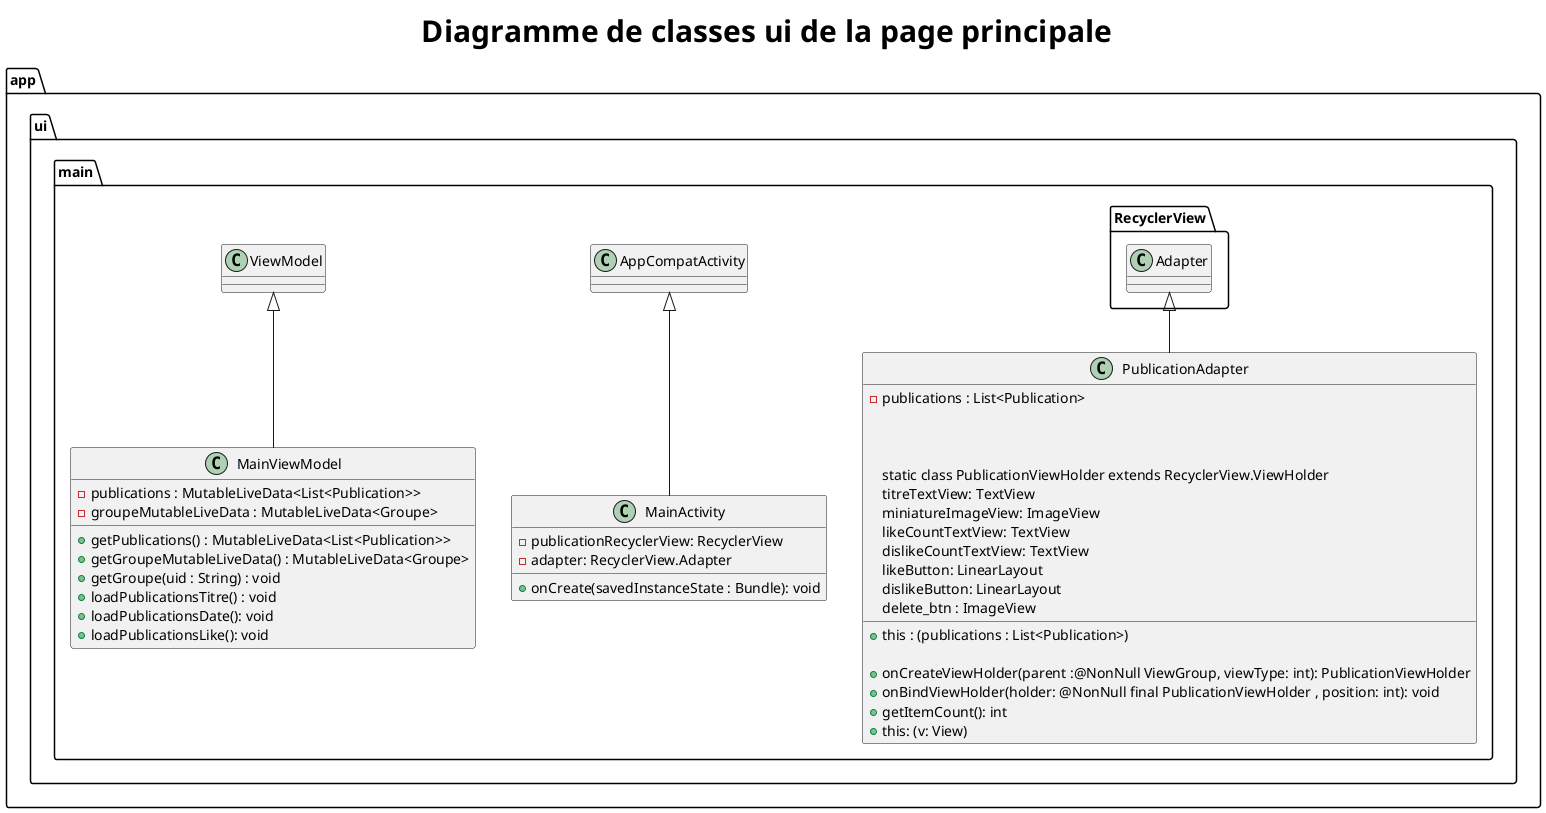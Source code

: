 @startuml modelui6
title <size:30><b>Diagramme de classes ui de la page principale</b></size>

package app{

  package ui{

  package main{

          class MainActivity extends AppCompatActivity{
              - publicationRecyclerView: RecyclerView
              - adapter: RecyclerView.Adapter

              + onCreate(savedInstanceState : Bundle): void
          }

          class MainViewModel extends ViewModel{
               - publications : MutableLiveData<List<Publication>>
               - groupeMutableLiveData : MutableLiveData<Groupe>

               + getPublications() : MutableLiveData<List<Publication>>
               + getGroupeMutableLiveData() : MutableLiveData<Groupe>
               + getGroupe(uid : String) : void
               + loadPublicationsTitre() : void
               + loadPublicationsDate(): void
               + loadPublicationsLike(): void
          }

          class PublicationAdapter extends RecyclerView.Adapter{
              - publications : List<Publication>

              + this : (publications : List<Publication>)

              + onCreateViewHolder(parent :@NonNull ViewGroup, viewType: int): PublicationViewHolder
              + onBindViewHolder(holder: @NonNull final PublicationViewHolder , position: int): void
              + getItemCount(): int

              static class PublicationViewHolder extends RecyclerView.ViewHolder
                     titreTextView: TextView
                     miniatureImageView: ImageView
                     likeCountTextView: TextView
                     dislikeCountTextView: TextView
                     likeButton: LinearLayout
                     dislikeButton: LinearLayout
                     delete_btn : ImageView

                     + this: (v: View)
            }
        }
  }
}
@enduml
